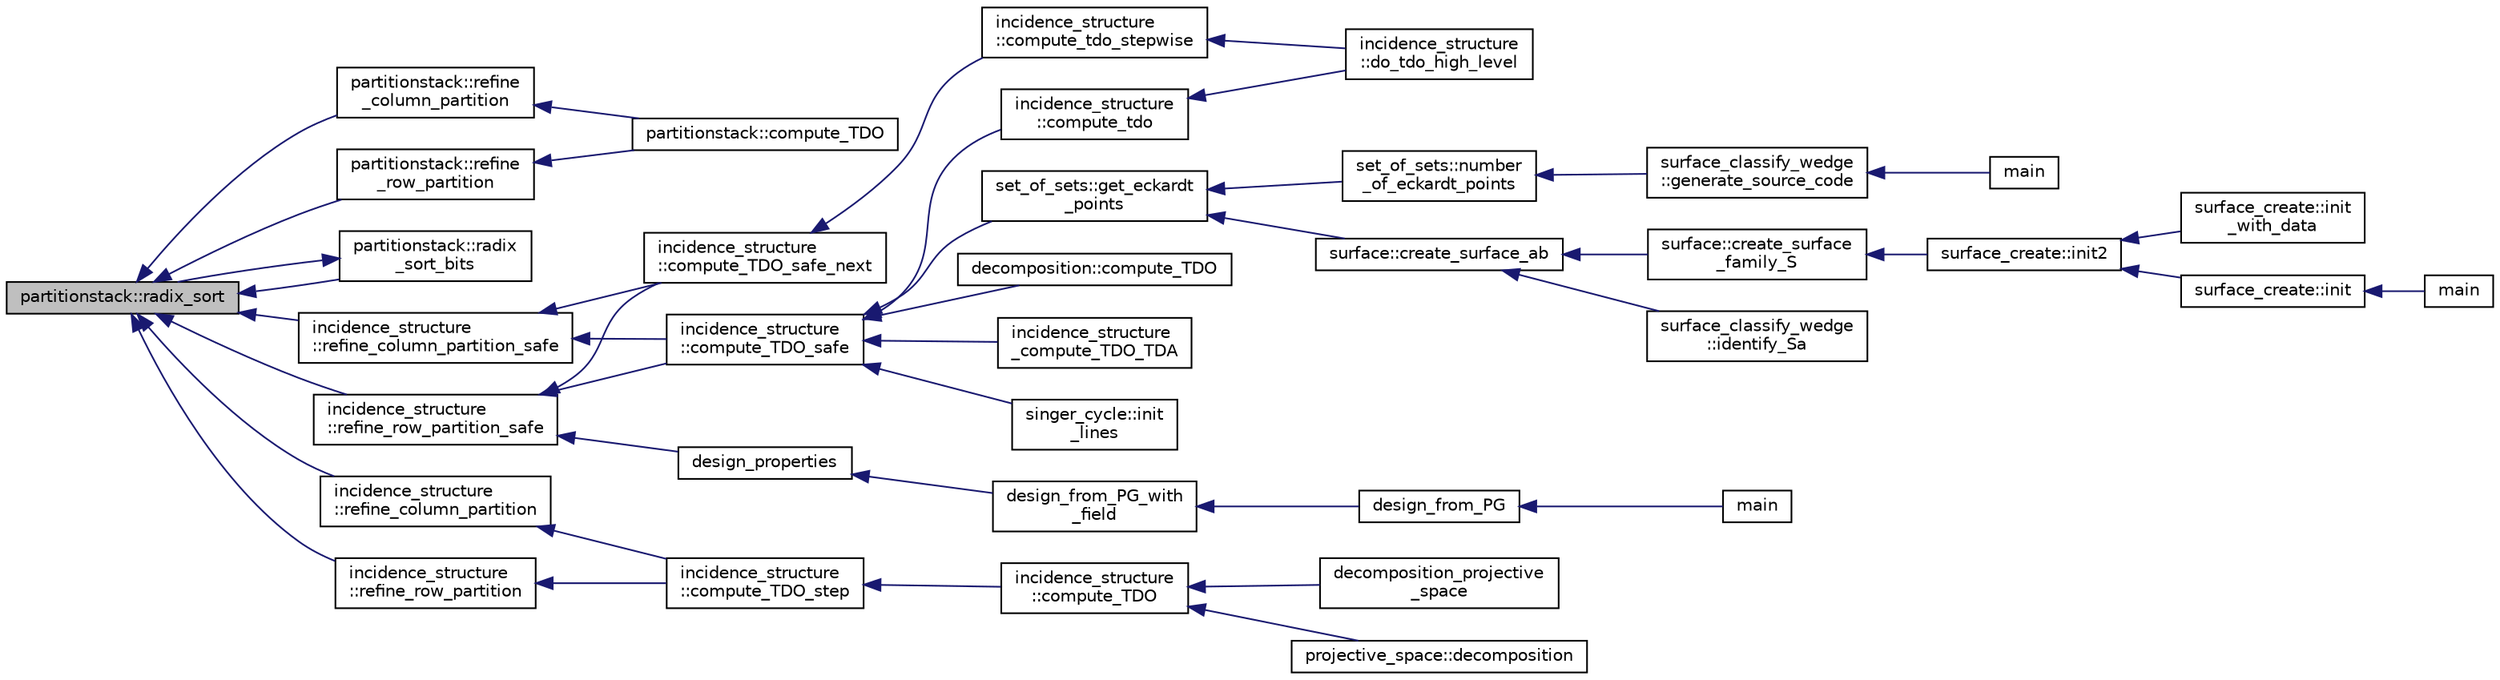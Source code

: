 digraph "partitionstack::radix_sort"
{
  edge [fontname="Helvetica",fontsize="10",labelfontname="Helvetica",labelfontsize="10"];
  node [fontname="Helvetica",fontsize="10",shape=record];
  rankdir="LR";
  Node848 [label="partitionstack::radix_sort",height=0.2,width=0.4,color="black", fillcolor="grey75", style="filled", fontcolor="black"];
  Node848 -> Node849 [dir="back",color="midnightblue",fontsize="10",style="solid",fontname="Helvetica"];
  Node849 [label="partitionstack::refine\l_column_partition",height=0.2,width=0.4,color="black", fillcolor="white", style="filled",URL="$d3/d87/classpartitionstack.html#a6a03122f333fff632293b8a4ebdd2803"];
  Node849 -> Node850 [dir="back",color="midnightblue",fontsize="10",style="solid",fontname="Helvetica"];
  Node850 [label="partitionstack::compute_TDO",height=0.2,width=0.4,color="black", fillcolor="white", style="filled",URL="$d3/d87/classpartitionstack.html#a40d83b004c2f2312d231de8bab671ebb"];
  Node848 -> Node851 [dir="back",color="midnightblue",fontsize="10",style="solid",fontname="Helvetica"];
  Node851 [label="partitionstack::refine\l_row_partition",height=0.2,width=0.4,color="black", fillcolor="white", style="filled",URL="$d3/d87/classpartitionstack.html#aa52dc8b86c34cf2455733e58e4f0e9e0"];
  Node851 -> Node850 [dir="back",color="midnightblue",fontsize="10",style="solid",fontname="Helvetica"];
  Node848 -> Node852 [dir="back",color="midnightblue",fontsize="10",style="solid",fontname="Helvetica"];
  Node852 [label="partitionstack::radix\l_sort_bits",height=0.2,width=0.4,color="black", fillcolor="white", style="filled",URL="$d3/d87/classpartitionstack.html#a378eaab913db223d678a086f372ad81d"];
  Node852 -> Node848 [dir="back",color="midnightblue",fontsize="10",style="solid",fontname="Helvetica"];
  Node848 -> Node853 [dir="back",color="midnightblue",fontsize="10",style="solid",fontname="Helvetica"];
  Node853 [label="incidence_structure\l::refine_column_partition_safe",height=0.2,width=0.4,color="black", fillcolor="white", style="filled",URL="$da/d8a/classincidence__structure.html#a958f8ddce2d53753adb1df588bf0e721"];
  Node853 -> Node854 [dir="back",color="midnightblue",fontsize="10",style="solid",fontname="Helvetica"];
  Node854 [label="incidence_structure\l::compute_TDO_safe_next",height=0.2,width=0.4,color="black", fillcolor="white", style="filled",URL="$da/d8a/classincidence__structure.html#a7c315a348fc6bed0f8642767cc9cd7d1"];
  Node854 -> Node855 [dir="back",color="midnightblue",fontsize="10",style="solid",fontname="Helvetica"];
  Node855 [label="incidence_structure\l::compute_tdo_stepwise",height=0.2,width=0.4,color="black", fillcolor="white", style="filled",URL="$da/d8a/classincidence__structure.html#a91a7039b74c96b39bcd084b02181f191"];
  Node855 -> Node856 [dir="back",color="midnightblue",fontsize="10",style="solid",fontname="Helvetica"];
  Node856 [label="incidence_structure\l::do_tdo_high_level",height=0.2,width=0.4,color="black", fillcolor="white", style="filled",URL="$da/d8a/classincidence__structure.html#a8840e820448ad980279f244a90888b77"];
  Node853 -> Node857 [dir="back",color="midnightblue",fontsize="10",style="solid",fontname="Helvetica"];
  Node857 [label="incidence_structure\l::compute_TDO_safe",height=0.2,width=0.4,color="black", fillcolor="white", style="filled",URL="$da/d8a/classincidence__structure.html#ab1409e71c4b6855e49edfd3526644202"];
  Node857 -> Node858 [dir="back",color="midnightblue",fontsize="10",style="solid",fontname="Helvetica"];
  Node858 [label="set_of_sets::get_eckardt\l_points",height=0.2,width=0.4,color="black", fillcolor="white", style="filled",URL="$da/dd6/classset__of__sets.html#af6713e71ef5a1b7cc7892d78900166c4"];
  Node858 -> Node859 [dir="back",color="midnightblue",fontsize="10",style="solid",fontname="Helvetica"];
  Node859 [label="set_of_sets::number\l_of_eckardt_points",height=0.2,width=0.4,color="black", fillcolor="white", style="filled",URL="$da/dd6/classset__of__sets.html#acf1d8689cc8ef9c4987d86c78be68302"];
  Node859 -> Node860 [dir="back",color="midnightblue",fontsize="10",style="solid",fontname="Helvetica"];
  Node860 [label="surface_classify_wedge\l::generate_source_code",height=0.2,width=0.4,color="black", fillcolor="white", style="filled",URL="$d7/d5c/classsurface__classify__wedge.html#a4cb31d5e7747571177fbdedf79631fd9"];
  Node860 -> Node861 [dir="back",color="midnightblue",fontsize="10",style="solid",fontname="Helvetica"];
  Node861 [label="main",height=0.2,width=0.4,color="black", fillcolor="white", style="filled",URL="$df/df8/surface__classify_8_c.html#a217dbf8b442f20279ea00b898af96f52"];
  Node858 -> Node862 [dir="back",color="midnightblue",fontsize="10",style="solid",fontname="Helvetica"];
  Node862 [label="surface::create_surface_ab",height=0.2,width=0.4,color="black", fillcolor="white", style="filled",URL="$d5/d88/classsurface.html#a9e0834d9fd3ea14957df1944ac40c847"];
  Node862 -> Node863 [dir="back",color="midnightblue",fontsize="10",style="solid",fontname="Helvetica"];
  Node863 [label="surface::create_surface\l_family_S",height=0.2,width=0.4,color="black", fillcolor="white", style="filled",URL="$d5/d88/classsurface.html#a820199c4eab279fad1085a308550fa8f"];
  Node863 -> Node864 [dir="back",color="midnightblue",fontsize="10",style="solid",fontname="Helvetica"];
  Node864 [label="surface_create::init2",height=0.2,width=0.4,color="black", fillcolor="white", style="filled",URL="$de/da4/classsurface__create.html#a0d600640f7dd62d5a6c36443effdab59"];
  Node864 -> Node865 [dir="back",color="midnightblue",fontsize="10",style="solid",fontname="Helvetica"];
  Node865 [label="surface_create::init\l_with_data",height=0.2,width=0.4,color="black", fillcolor="white", style="filled",URL="$de/da4/classsurface__create.html#a9226f687139676532adb1aa971fbade2"];
  Node864 -> Node866 [dir="back",color="midnightblue",fontsize="10",style="solid",fontname="Helvetica"];
  Node866 [label="surface_create::init",height=0.2,width=0.4,color="black", fillcolor="white", style="filled",URL="$de/da4/classsurface__create.html#ab0db5c12825f778e3caf8aa4da02eb06"];
  Node866 -> Node867 [dir="back",color="midnightblue",fontsize="10",style="solid",fontname="Helvetica"];
  Node867 [label="main",height=0.2,width=0.4,color="black", fillcolor="white", style="filled",URL="$d2/dfa/create__surface__main_8_c.html#a217dbf8b442f20279ea00b898af96f52"];
  Node862 -> Node868 [dir="back",color="midnightblue",fontsize="10",style="solid",fontname="Helvetica"];
  Node868 [label="surface_classify_wedge\l::identify_Sa",height=0.2,width=0.4,color="black", fillcolor="white", style="filled",URL="$d7/d5c/classsurface__classify__wedge.html#a8fdc22ea1850bd4da28ace84adb055a6"];
  Node857 -> Node869 [dir="back",color="midnightblue",fontsize="10",style="solid",fontname="Helvetica"];
  Node869 [label="decomposition::compute_TDO",height=0.2,width=0.4,color="black", fillcolor="white", style="filled",URL="$d3/d2b/classdecomposition.html#acde2ae0342c89d2ba817ecdc98813cbe"];
  Node857 -> Node870 [dir="back",color="midnightblue",fontsize="10",style="solid",fontname="Helvetica"];
  Node870 [label="incidence_structure\l::compute_tdo",height=0.2,width=0.4,color="black", fillcolor="white", style="filled",URL="$da/d8a/classincidence__structure.html#a74cfa0336bdb1b0d0eace43f330a2b0f"];
  Node870 -> Node856 [dir="back",color="midnightblue",fontsize="10",style="solid",fontname="Helvetica"];
  Node857 -> Node871 [dir="back",color="midnightblue",fontsize="10",style="solid",fontname="Helvetica"];
  Node871 [label="incidence_structure\l_compute_TDO_TDA",height=0.2,width=0.4,color="black", fillcolor="white", style="filled",URL="$df/d74/tl__geometry_8h.html#a63d0e7a207e173b92c0e560df4d8e980"];
  Node857 -> Node872 [dir="back",color="midnightblue",fontsize="10",style="solid",fontname="Helvetica"];
  Node872 [label="singer_cycle::init\l_lines",height=0.2,width=0.4,color="black", fillcolor="white", style="filled",URL="$d8/d13/classsinger__cycle.html#a817cbf613596d5db2cf5e926db8fa328"];
  Node848 -> Node873 [dir="back",color="midnightblue",fontsize="10",style="solid",fontname="Helvetica"];
  Node873 [label="incidence_structure\l::refine_row_partition_safe",height=0.2,width=0.4,color="black", fillcolor="white", style="filled",URL="$da/d8a/classincidence__structure.html#ae84b2dc0f1a0cd1f9acfadcae21e3745"];
  Node873 -> Node874 [dir="back",color="midnightblue",fontsize="10",style="solid",fontname="Helvetica"];
  Node874 [label="design_properties",height=0.2,width=0.4,color="black", fillcolor="white", style="filled",URL="$d9/dc2/apps_2combinatorics_2design_8_c.html#a7d7aac893d68b4a25d1ab91b57ae2af1"];
  Node874 -> Node875 [dir="back",color="midnightblue",fontsize="10",style="solid",fontname="Helvetica"];
  Node875 [label="design_from_PG_with\l_field",height=0.2,width=0.4,color="black", fillcolor="white", style="filled",URL="$d9/dc2/apps_2combinatorics_2design_8_c.html#a5d0ddbe05228e631bc5fc469bc9ba6dd"];
  Node875 -> Node876 [dir="back",color="midnightblue",fontsize="10",style="solid",fontname="Helvetica"];
  Node876 [label="design_from_PG",height=0.2,width=0.4,color="black", fillcolor="white", style="filled",URL="$d9/dc2/apps_2combinatorics_2design_8_c.html#aaac4564bcb168115351dacf8aefd1001"];
  Node876 -> Node877 [dir="back",color="midnightblue",fontsize="10",style="solid",fontname="Helvetica"];
  Node877 [label="main",height=0.2,width=0.4,color="black", fillcolor="white", style="filled",URL="$d9/dc2/apps_2combinatorics_2design_8_c.html#a217dbf8b442f20279ea00b898af96f52"];
  Node873 -> Node854 [dir="back",color="midnightblue",fontsize="10",style="solid",fontname="Helvetica"];
  Node873 -> Node857 [dir="back",color="midnightblue",fontsize="10",style="solid",fontname="Helvetica"];
  Node848 -> Node878 [dir="back",color="midnightblue",fontsize="10",style="solid",fontname="Helvetica"];
  Node878 [label="incidence_structure\l::refine_column_partition",height=0.2,width=0.4,color="black", fillcolor="white", style="filled",URL="$da/d8a/classincidence__structure.html#ac262f307c1531d67496129dc7890cda4"];
  Node878 -> Node879 [dir="back",color="midnightblue",fontsize="10",style="solid",fontname="Helvetica"];
  Node879 [label="incidence_structure\l::compute_TDO_step",height=0.2,width=0.4,color="black", fillcolor="white", style="filled",URL="$da/d8a/classincidence__structure.html#a6175accaa64033df34d722c594a8b827"];
  Node879 -> Node880 [dir="back",color="midnightblue",fontsize="10",style="solid",fontname="Helvetica"];
  Node880 [label="incidence_structure\l::compute_TDO",height=0.2,width=0.4,color="black", fillcolor="white", style="filled",URL="$da/d8a/classincidence__structure.html#a617e41f176be4a8d522036666342f65e"];
  Node880 -> Node881 [dir="back",color="midnightblue",fontsize="10",style="solid",fontname="Helvetica"];
  Node881 [label="decomposition_projective\l_space",height=0.2,width=0.4,color="black", fillcolor="white", style="filled",URL="$df/d74/tl__geometry_8h.html#a82c6b40b3138e3e5bae2299d49680ac1"];
  Node880 -> Node882 [dir="back",color="midnightblue",fontsize="10",style="solid",fontname="Helvetica"];
  Node882 [label="projective_space::decomposition",height=0.2,width=0.4,color="black", fillcolor="white", style="filled",URL="$d2/d17/classprojective__space.html#ae060ee525e7a974bce04d78be7f6dd51"];
  Node848 -> Node883 [dir="back",color="midnightblue",fontsize="10",style="solid",fontname="Helvetica"];
  Node883 [label="incidence_structure\l::refine_row_partition",height=0.2,width=0.4,color="black", fillcolor="white", style="filled",URL="$da/d8a/classincidence__structure.html#a6e1419be9f59e69fd83b44e6b11905ea"];
  Node883 -> Node879 [dir="back",color="midnightblue",fontsize="10",style="solid",fontname="Helvetica"];
}
